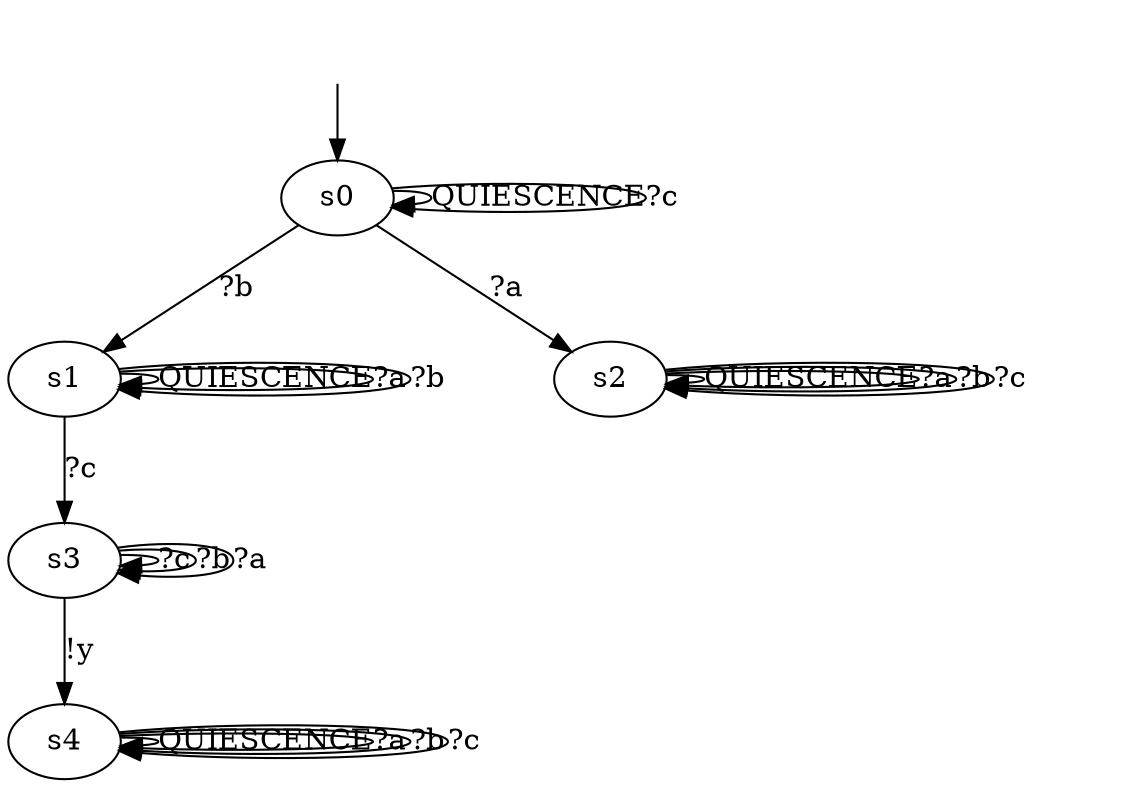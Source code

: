 digraph "../../DotModels/Iolts/07_iolts" {
s0 [label=s0];
s1 [label=s1];
s2 [label=s2];
s3 [label=s3];
s4 [label=s4];
s0 -> s0  [label=QUIESCENCE];
s0 -> s0  [label="?c"];
s0 -> s2  [label="?a"];
s0 -> s1  [label="?b"];
s1 -> s1  [label=QUIESCENCE];
s1 -> s1  [label="?a"];
s1 -> s1  [label="?b"];
s1 -> s3  [label="?c"];
s2 -> s2  [label=QUIESCENCE];
s2 -> s2  [label="?a"];
s2 -> s2  [label="?b"];
s2 -> s2  [label="?c"];
s3 -> s4  [label="!y"];
s3 -> s3  [label="?c"];
s3 -> s3  [label="?b"];
s3 -> s3  [label="?a"];
s4 -> s4  [label=QUIESCENCE];
s4 -> s4  [label="?a"];
s4 -> s4  [label="?b"];
s4 -> s4  [label="?c"];
__start0 [label="", shape=none];
__start0 -> s0  [label=""];
}
